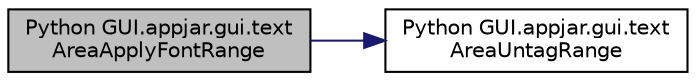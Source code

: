 digraph "Python GUI.appjar.gui.textAreaApplyFontRange"
{
  edge [fontname="Helvetica",fontsize="10",labelfontname="Helvetica",labelfontsize="10"];
  node [fontname="Helvetica",fontsize="10",shape=record];
  rankdir="LR";
  Node2136 [label="Python GUI.appjar.gui.text\lAreaApplyFontRange",height=0.2,width=0.4,color="black", fillcolor="grey75", style="filled", fontcolor="black"];
  Node2136 -> Node2137 [color="midnightblue",fontsize="10",style="solid",fontname="Helvetica"];
  Node2137 [label="Python GUI.appjar.gui.text\lAreaUntagRange",height=0.2,width=0.4,color="black", fillcolor="white", style="filled",URL="$class_python_01_g_u_i_1_1appjar_1_1gui.html#a568d8cbcfaa3fe2472d9846f69f69aa5"];
}
